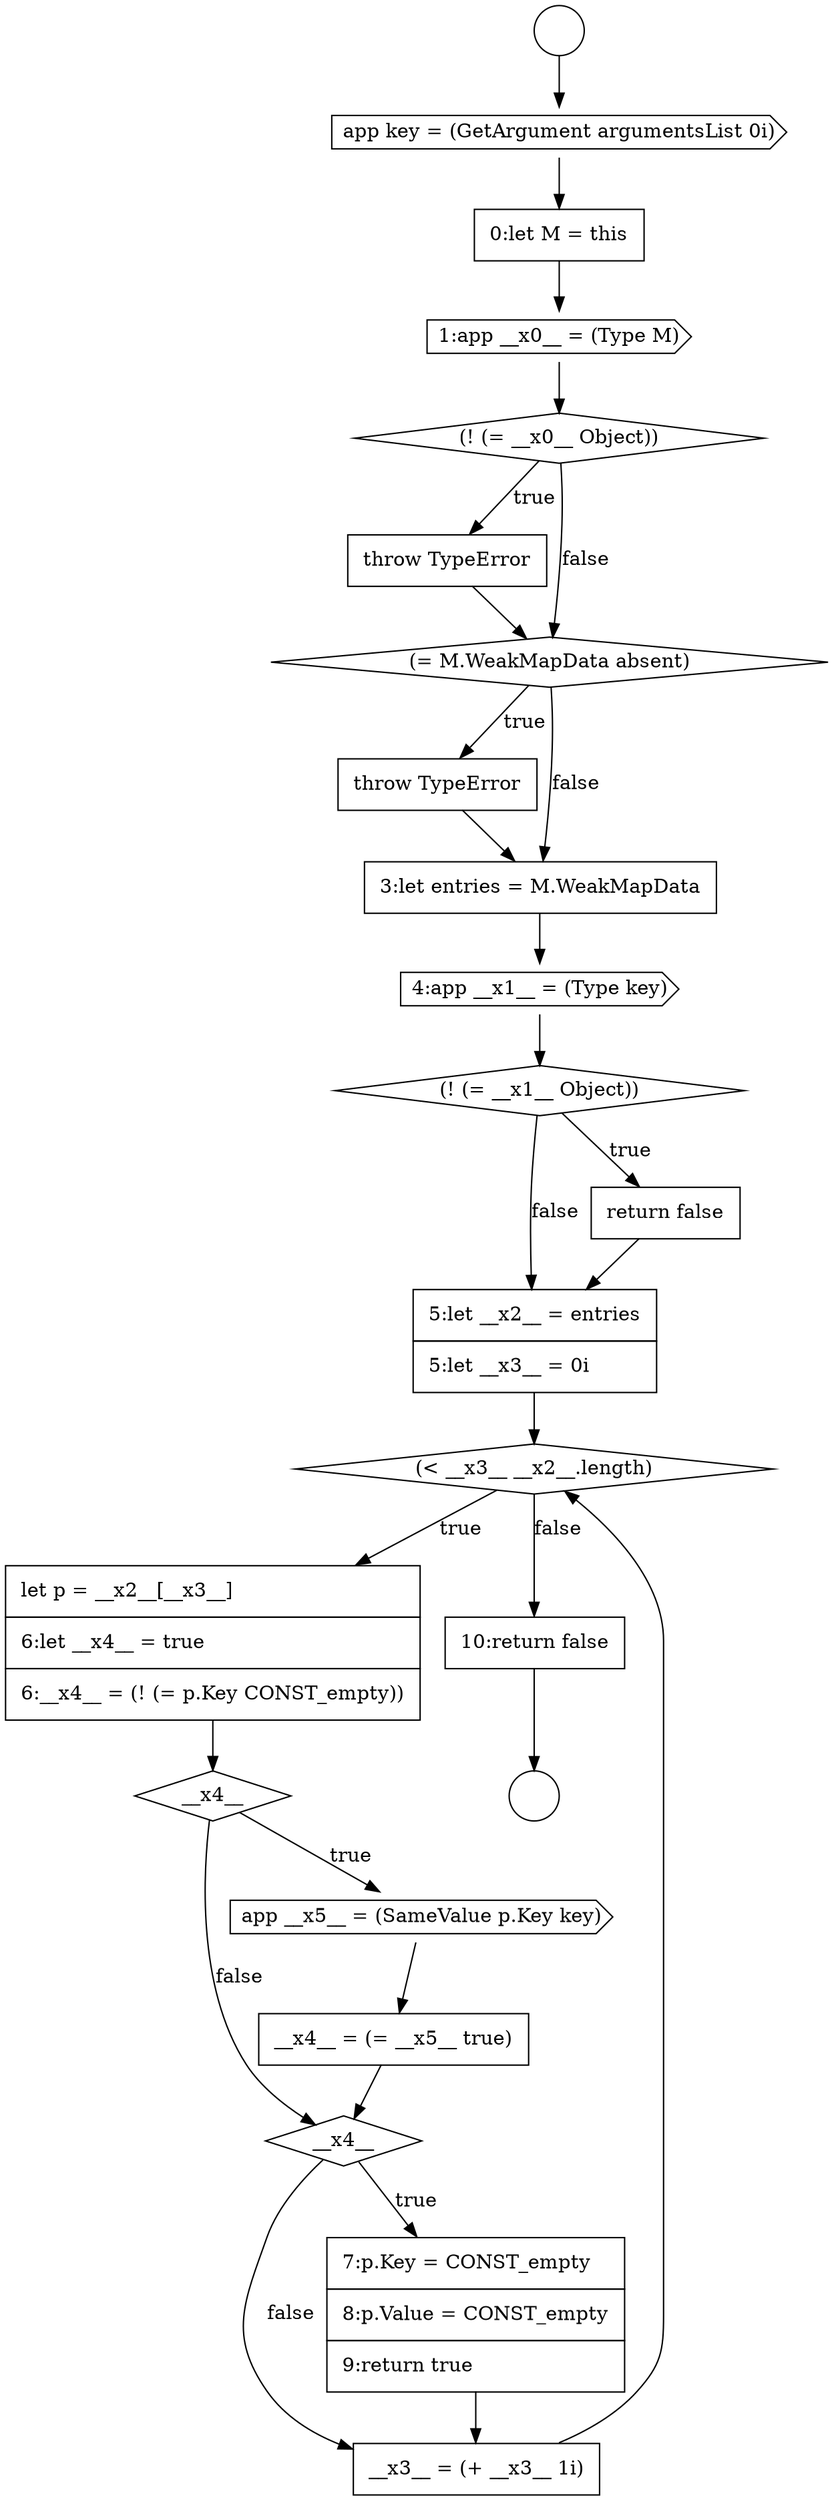digraph {
  node15468 [shape=none, margin=0, label=<<font color="black">
    <table border="0" cellborder="1" cellspacing="0" cellpadding="10">
      <tr><td align="left">5:let __x2__ = entries</td></tr>
      <tr><td align="left">5:let __x3__ = 0i</td></tr>
    </table>
  </font>> color="black" fillcolor="white" style=filled]
  node15471 [shape=diamond, label=<<font color="black">__x4__</font>> color="black" fillcolor="white" style=filled]
  node15463 [shape=none, margin=0, label=<<font color="black">
    <table border="0" cellborder="1" cellspacing="0" cellpadding="10">
      <tr><td align="left">throw TypeError</td></tr>
    </table>
  </font>> color="black" fillcolor="white" style=filled]
  node15474 [shape=diamond, label=<<font color="black">__x4__</font>> color="black" fillcolor="white" style=filled]
  node15470 [shape=none, margin=0, label=<<font color="black">
    <table border="0" cellborder="1" cellspacing="0" cellpadding="10">
      <tr><td align="left">let p = __x2__[__x3__]</td></tr>
      <tr><td align="left">6:let __x4__ = true</td></tr>
      <tr><td align="left">6:__x4__ = (! (= p.Key CONST_empty))</td></tr>
    </table>
  </font>> color="black" fillcolor="white" style=filled]
  node15465 [shape=cds, label=<<font color="black">4:app __x1__ = (Type key)</font>> color="black" fillcolor="white" style=filled]
  node15469 [shape=diamond, label=<<font color="black">(&lt; __x3__ __x2__.length)</font>> color="black" fillcolor="white" style=filled]
  node15476 [shape=none, margin=0, label=<<font color="black">
    <table border="0" cellborder="1" cellspacing="0" cellpadding="10">
      <tr><td align="left">__x3__ = (+ __x3__ 1i)</td></tr>
    </table>
  </font>> color="black" fillcolor="white" style=filled]
  node15461 [shape=none, margin=0, label=<<font color="black">
    <table border="0" cellborder="1" cellspacing="0" cellpadding="10">
      <tr><td align="left">throw TypeError</td></tr>
    </table>
  </font>> color="black" fillcolor="white" style=filled]
  node15457 [shape=cds, label=<<font color="black">app key = (GetArgument argumentsList 0i)</font>> color="black" fillcolor="white" style=filled]
  node15467 [shape=none, margin=0, label=<<font color="black">
    <table border="0" cellborder="1" cellspacing="0" cellpadding="10">
      <tr><td align="left">return false</td></tr>
    </table>
  </font>> color="black" fillcolor="white" style=filled]
  node15472 [shape=cds, label=<<font color="black">app __x5__ = (SameValue p.Key key)</font>> color="black" fillcolor="white" style=filled]
  node15477 [shape=none, margin=0, label=<<font color="black">
    <table border="0" cellborder="1" cellspacing="0" cellpadding="10">
      <tr><td align="left">10:return false</td></tr>
    </table>
  </font>> color="black" fillcolor="white" style=filled]
  node15462 [shape=diamond, label=<<font color="black">(= M.WeakMapData absent)</font>> color="black" fillcolor="white" style=filled]
  node15473 [shape=none, margin=0, label=<<font color="black">
    <table border="0" cellborder="1" cellspacing="0" cellpadding="10">
      <tr><td align="left">__x4__ = (= __x5__ true)</td></tr>
    </table>
  </font>> color="black" fillcolor="white" style=filled]
  node15458 [shape=none, margin=0, label=<<font color="black">
    <table border="0" cellborder="1" cellspacing="0" cellpadding="10">
      <tr><td align="left">0:let M = this</td></tr>
    </table>
  </font>> color="black" fillcolor="white" style=filled]
  node15456 [shape=circle label=" " color="black" fillcolor="white" style=filled]
  node15466 [shape=diamond, label=<<font color="black">(! (= __x1__ Object))</font>> color="black" fillcolor="white" style=filled]
  node15459 [shape=cds, label=<<font color="black">1:app __x0__ = (Type M)</font>> color="black" fillcolor="white" style=filled]
  node15460 [shape=diamond, label=<<font color="black">(! (= __x0__ Object))</font>> color="black" fillcolor="white" style=filled]
  node15455 [shape=circle label=" " color="black" fillcolor="white" style=filled]
  node15475 [shape=none, margin=0, label=<<font color="black">
    <table border="0" cellborder="1" cellspacing="0" cellpadding="10">
      <tr><td align="left">7:p.Key = CONST_empty</td></tr>
      <tr><td align="left">8:p.Value = CONST_empty</td></tr>
      <tr><td align="left">9:return true</td></tr>
    </table>
  </font>> color="black" fillcolor="white" style=filled]
  node15464 [shape=none, margin=0, label=<<font color="black">
    <table border="0" cellborder="1" cellspacing="0" cellpadding="10">
      <tr><td align="left">3:let entries = M.WeakMapData</td></tr>
    </table>
  </font>> color="black" fillcolor="white" style=filled]
  node15455 -> node15457 [ color="black"]
  node15459 -> node15460 [ color="black"]
  node15477 -> node15456 [ color="black"]
  node15462 -> node15463 [label=<<font color="black">true</font>> color="black"]
  node15462 -> node15464 [label=<<font color="black">false</font>> color="black"]
  node15474 -> node15475 [label=<<font color="black">true</font>> color="black"]
  node15474 -> node15476 [label=<<font color="black">false</font>> color="black"]
  node15472 -> node15473 [ color="black"]
  node15467 -> node15468 [ color="black"]
  node15457 -> node15458 [ color="black"]
  node15463 -> node15464 [ color="black"]
  node15473 -> node15474 [ color="black"]
  node15466 -> node15467 [label=<<font color="black">true</font>> color="black"]
  node15466 -> node15468 [label=<<font color="black">false</font>> color="black"]
  node15468 -> node15469 [ color="black"]
  node15460 -> node15461 [label=<<font color="black">true</font>> color="black"]
  node15460 -> node15462 [label=<<font color="black">false</font>> color="black"]
  node15476 -> node15469 [ color="black"]
  node15458 -> node15459 [ color="black"]
  node15475 -> node15476 [ color="black"]
  node15471 -> node15472 [label=<<font color="black">true</font>> color="black"]
  node15471 -> node15474 [label=<<font color="black">false</font>> color="black"]
  node15465 -> node15466 [ color="black"]
  node15461 -> node15462 [ color="black"]
  node15464 -> node15465 [ color="black"]
  node15469 -> node15470 [label=<<font color="black">true</font>> color="black"]
  node15469 -> node15477 [label=<<font color="black">false</font>> color="black"]
  node15470 -> node15471 [ color="black"]
}

